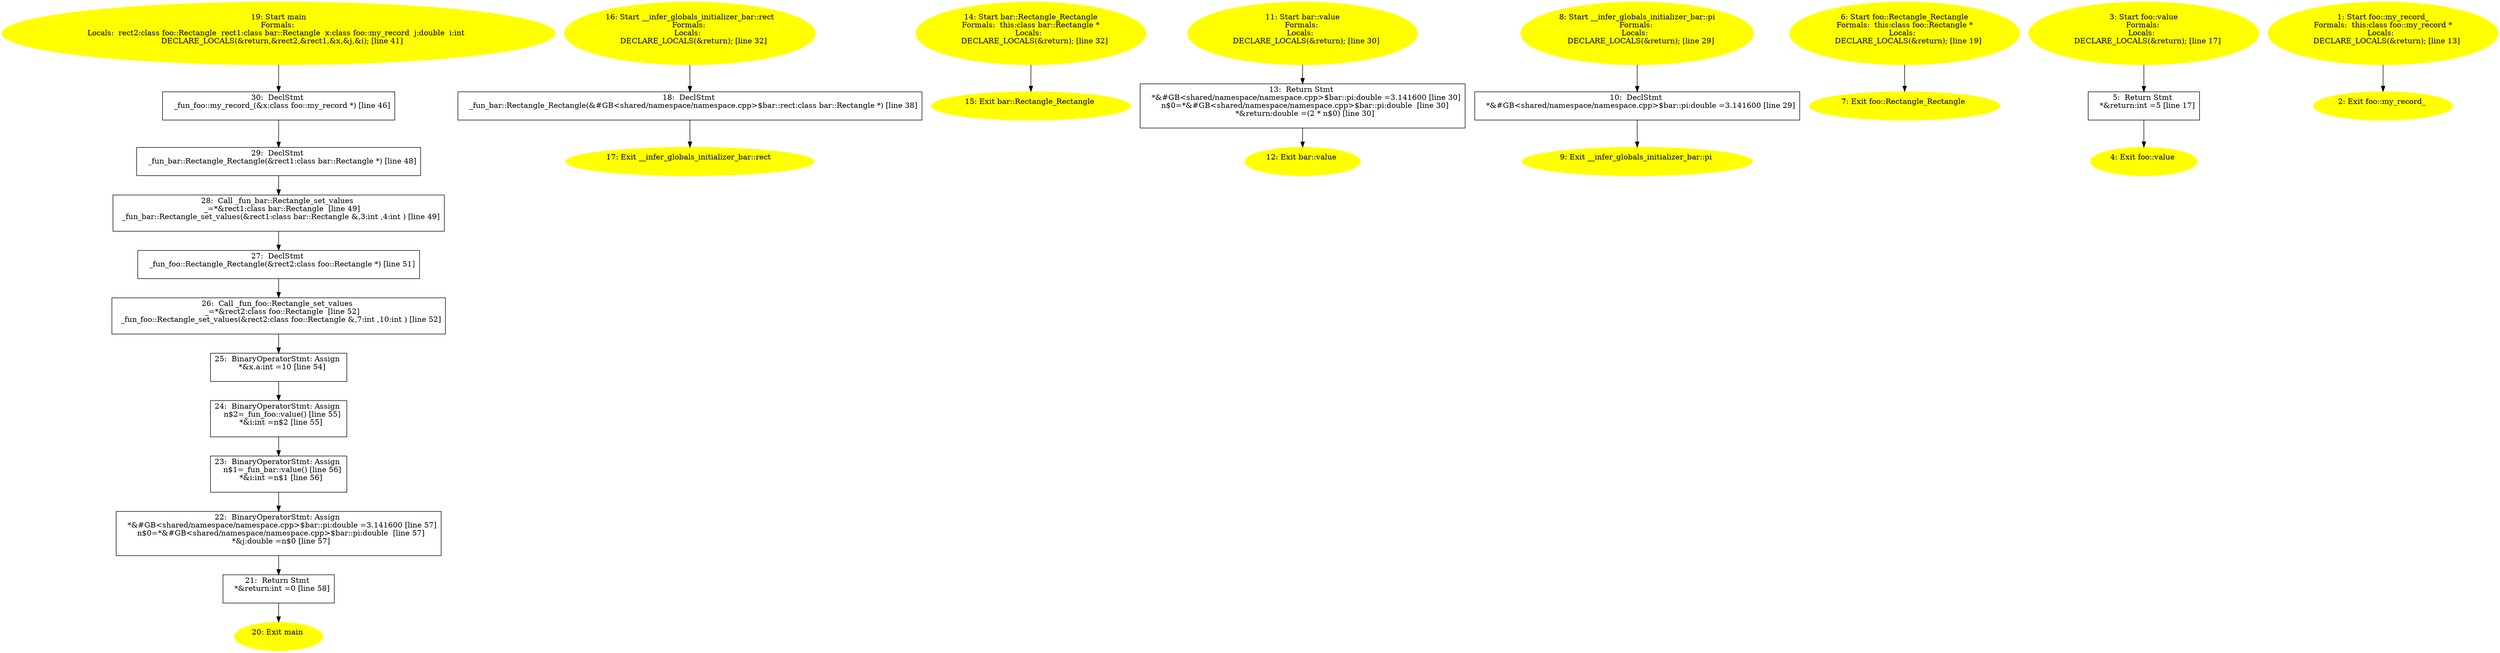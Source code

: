 /* @generated */
digraph iCFG {
30 [label="30:  DeclStmt \n   _fun_foo::my_record_(&x:class foo::my_record *) [line 46]\n " shape="box"]
	

	 30 -> 29 ;
29 [label="29:  DeclStmt \n   _fun_bar::Rectangle_Rectangle(&rect1:class bar::Rectangle *) [line 48]\n " shape="box"]
	

	 29 -> 28 ;
28 [label="28:  Call _fun_bar::Rectangle_set_values \n   _=*&rect1:class bar::Rectangle  [line 49]\n  _fun_bar::Rectangle_set_values(&rect1:class bar::Rectangle &,3:int ,4:int ) [line 49]\n " shape="box"]
	

	 28 -> 27 ;
27 [label="27:  DeclStmt \n   _fun_foo::Rectangle_Rectangle(&rect2:class foo::Rectangle *) [line 51]\n " shape="box"]
	

	 27 -> 26 ;
26 [label="26:  Call _fun_foo::Rectangle_set_values \n   _=*&rect2:class foo::Rectangle  [line 52]\n  _fun_foo::Rectangle_set_values(&rect2:class foo::Rectangle &,7:int ,10:int ) [line 52]\n " shape="box"]
	

	 26 -> 25 ;
25 [label="25:  BinaryOperatorStmt: Assign \n   *&x.a:int =10 [line 54]\n " shape="box"]
	

	 25 -> 24 ;
24 [label="24:  BinaryOperatorStmt: Assign \n   n$2=_fun_foo::value() [line 55]\n  *&i:int =n$2 [line 55]\n " shape="box"]
	

	 24 -> 23 ;
23 [label="23:  BinaryOperatorStmt: Assign \n   n$1=_fun_bar::value() [line 56]\n  *&i:int =n$1 [line 56]\n " shape="box"]
	

	 23 -> 22 ;
22 [label="22:  BinaryOperatorStmt: Assign \n   *&#GB<shared/namespace/namespace.cpp>$bar::pi:double =3.141600 [line 57]\n  n$0=*&#GB<shared/namespace/namespace.cpp>$bar::pi:double  [line 57]\n  *&j:double =n$0 [line 57]\n " shape="box"]
	

	 22 -> 21 ;
21 [label="21:  Return Stmt \n   *&return:int =0 [line 58]\n " shape="box"]
	

	 21 -> 20 ;
20 [label="20: Exit main \n  " color=yellow style=filled]
	

19 [label="19: Start main\nFormals: \nLocals:  rect2:class foo::Rectangle  rect1:class bar::Rectangle  x:class foo::my_record  j:double  i:int  \n   DECLARE_LOCALS(&return,&rect2,&rect1,&x,&j,&i); [line 41]\n " color=yellow style=filled]
	

	 19 -> 30 ;
18 [label="18:  DeclStmt \n   _fun_bar::Rectangle_Rectangle(&#GB<shared/namespace/namespace.cpp>$bar::rect:class bar::Rectangle *) [line 38]\n " shape="box"]
	

	 18 -> 17 ;
17 [label="17: Exit __infer_globals_initializer_bar::rect \n  " color=yellow style=filled]
	

16 [label="16: Start __infer_globals_initializer_bar::rect\nFormals: \nLocals:  \n   DECLARE_LOCALS(&return); [line 32]\n " color=yellow style=filled]
	

	 16 -> 18 ;
15 [label="15: Exit bar::Rectangle_Rectangle \n  " color=yellow style=filled]
	

14 [label="14: Start bar::Rectangle_Rectangle\nFormals:  this:class bar::Rectangle *\nLocals:  \n   DECLARE_LOCALS(&return); [line 32]\n " color=yellow style=filled]
	

	 14 -> 15 ;
13 [label="13:  Return Stmt \n   *&#GB<shared/namespace/namespace.cpp>$bar::pi:double =3.141600 [line 30]\n  n$0=*&#GB<shared/namespace/namespace.cpp>$bar::pi:double  [line 30]\n  *&return:double =(2 * n$0) [line 30]\n " shape="box"]
	

	 13 -> 12 ;
12 [label="12: Exit bar::value \n  " color=yellow style=filled]
	

11 [label="11: Start bar::value\nFormals: \nLocals:  \n   DECLARE_LOCALS(&return); [line 30]\n " color=yellow style=filled]
	

	 11 -> 13 ;
10 [label="10:  DeclStmt \n   *&#GB<shared/namespace/namespace.cpp>$bar::pi:double =3.141600 [line 29]\n " shape="box"]
	

	 10 -> 9 ;
9 [label="9: Exit __infer_globals_initializer_bar::pi \n  " color=yellow style=filled]
	

8 [label="8: Start __infer_globals_initializer_bar::pi\nFormals: \nLocals:  \n   DECLARE_LOCALS(&return); [line 29]\n " color=yellow style=filled]
	

	 8 -> 10 ;
7 [label="7: Exit foo::Rectangle_Rectangle \n  " color=yellow style=filled]
	

6 [label="6: Start foo::Rectangle_Rectangle\nFormals:  this:class foo::Rectangle *\nLocals:  \n   DECLARE_LOCALS(&return); [line 19]\n " color=yellow style=filled]
	

	 6 -> 7 ;
5 [label="5:  Return Stmt \n   *&return:int =5 [line 17]\n " shape="box"]
	

	 5 -> 4 ;
4 [label="4: Exit foo::value \n  " color=yellow style=filled]
	

3 [label="3: Start foo::value\nFormals: \nLocals:  \n   DECLARE_LOCALS(&return); [line 17]\n " color=yellow style=filled]
	

	 3 -> 5 ;
2 [label="2: Exit foo::my_record_ \n  " color=yellow style=filled]
	

1 [label="1: Start foo::my_record_\nFormals:  this:class foo::my_record *\nLocals:  \n   DECLARE_LOCALS(&return); [line 13]\n " color=yellow style=filled]
	

	 1 -> 2 ;
}

